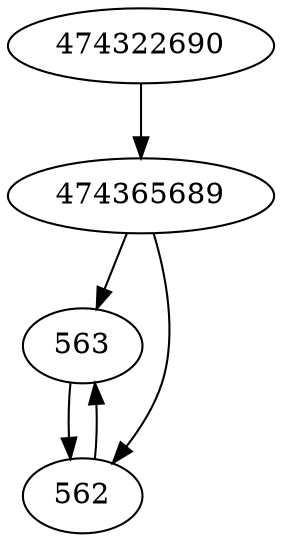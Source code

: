 strict digraph  {
474365689;
474322690;
563;
562;
474365689 -> 562;
474365689 -> 563;
474322690 -> 474365689;
563 -> 562;
562 -> 563;
}
